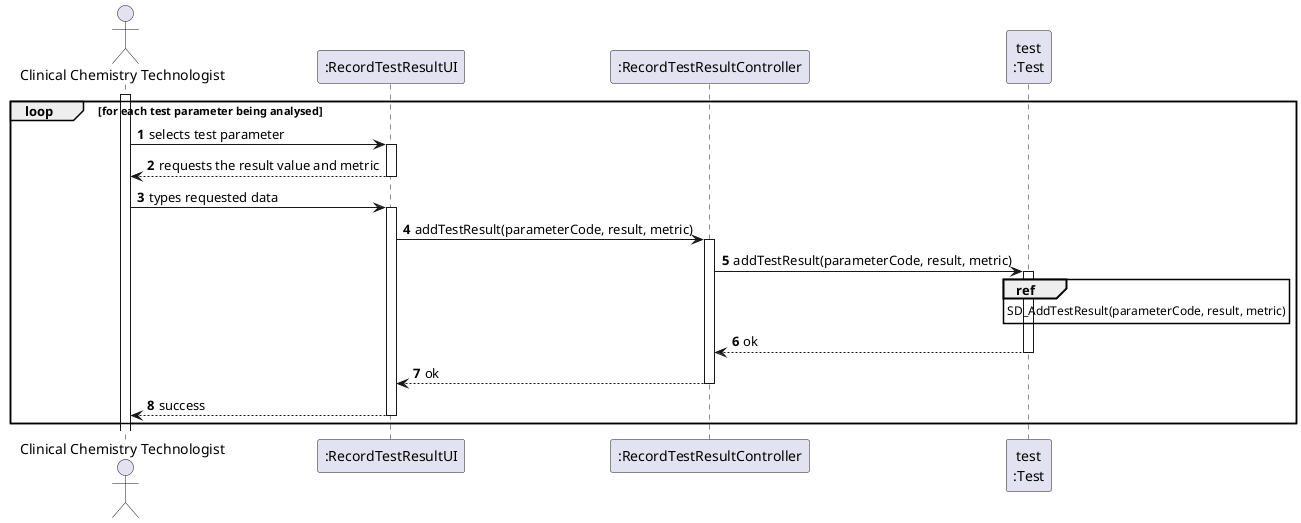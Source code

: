 @startuml
autonumber

actor "Clinical Chemistry Technologist" as CCT

participant ":RecordTestResultUI" as UI
participant ":RecordTestResultController" as CTRL
participant "test\n:Test" as TST

activate CCT

'SOME STEPS OMITTED

loop for each test parameter being analysed

CCT -> UI : selects test parameter
activate UI
UI --> CCT : requests the result value and metric
deactivate UI

CCT -> UI : types requested data
activate UI
UI -> CTRL : addTestResult(parameterCode, result, metric)
activate CTRL
CTRL -> TST : addTestResult(parameterCode, result, metric)
activate TST
ref over TST : SD_AddTestResult(parameterCode, result, metric)
TST --> CTRL : ok
deactivate TST
CTRL --> UI : ok
deactivate CTRL
UI --> CCT : success
deactivate UI

'IT CONTINUES AS INTENDED

end

@enduml